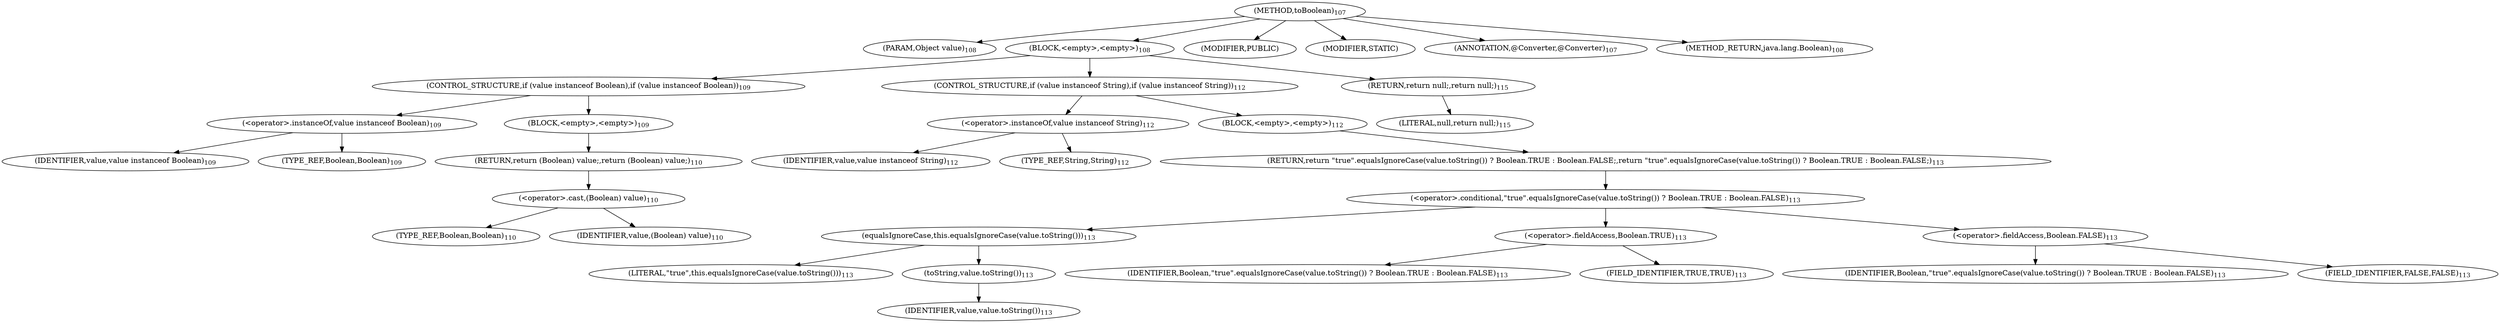 digraph "toBoolean" {  
"139" [label = <(METHOD,toBoolean)<SUB>107</SUB>> ]
"140" [label = <(PARAM,Object value)<SUB>108</SUB>> ]
"141" [label = <(BLOCK,&lt;empty&gt;,&lt;empty&gt;)<SUB>108</SUB>> ]
"142" [label = <(CONTROL_STRUCTURE,if (value instanceof Boolean),if (value instanceof Boolean))<SUB>109</SUB>> ]
"143" [label = <(&lt;operator&gt;.instanceOf,value instanceof Boolean)<SUB>109</SUB>> ]
"144" [label = <(IDENTIFIER,value,value instanceof Boolean)<SUB>109</SUB>> ]
"145" [label = <(TYPE_REF,Boolean,Boolean)<SUB>109</SUB>> ]
"146" [label = <(BLOCK,&lt;empty&gt;,&lt;empty&gt;)<SUB>109</SUB>> ]
"147" [label = <(RETURN,return (Boolean) value;,return (Boolean) value;)<SUB>110</SUB>> ]
"148" [label = <(&lt;operator&gt;.cast,(Boolean) value)<SUB>110</SUB>> ]
"149" [label = <(TYPE_REF,Boolean,Boolean)<SUB>110</SUB>> ]
"150" [label = <(IDENTIFIER,value,(Boolean) value)<SUB>110</SUB>> ]
"151" [label = <(CONTROL_STRUCTURE,if (value instanceof String),if (value instanceof String))<SUB>112</SUB>> ]
"152" [label = <(&lt;operator&gt;.instanceOf,value instanceof String)<SUB>112</SUB>> ]
"153" [label = <(IDENTIFIER,value,value instanceof String)<SUB>112</SUB>> ]
"154" [label = <(TYPE_REF,String,String)<SUB>112</SUB>> ]
"155" [label = <(BLOCK,&lt;empty&gt;,&lt;empty&gt;)<SUB>112</SUB>> ]
"156" [label = <(RETURN,return &quot;true&quot;.equalsIgnoreCase(value.toString()) ? Boolean.TRUE : Boolean.FALSE;,return &quot;true&quot;.equalsIgnoreCase(value.toString()) ? Boolean.TRUE : Boolean.FALSE;)<SUB>113</SUB>> ]
"157" [label = <(&lt;operator&gt;.conditional,&quot;true&quot;.equalsIgnoreCase(value.toString()) ? Boolean.TRUE : Boolean.FALSE)<SUB>113</SUB>> ]
"158" [label = <(equalsIgnoreCase,this.equalsIgnoreCase(value.toString()))<SUB>113</SUB>> ]
"159" [label = <(LITERAL,&quot;true&quot;,this.equalsIgnoreCase(value.toString()))<SUB>113</SUB>> ]
"160" [label = <(toString,value.toString())<SUB>113</SUB>> ]
"161" [label = <(IDENTIFIER,value,value.toString())<SUB>113</SUB>> ]
"162" [label = <(&lt;operator&gt;.fieldAccess,Boolean.TRUE)<SUB>113</SUB>> ]
"163" [label = <(IDENTIFIER,Boolean,&quot;true&quot;.equalsIgnoreCase(value.toString()) ? Boolean.TRUE : Boolean.FALSE)<SUB>113</SUB>> ]
"164" [label = <(FIELD_IDENTIFIER,TRUE,TRUE)<SUB>113</SUB>> ]
"165" [label = <(&lt;operator&gt;.fieldAccess,Boolean.FALSE)<SUB>113</SUB>> ]
"166" [label = <(IDENTIFIER,Boolean,&quot;true&quot;.equalsIgnoreCase(value.toString()) ? Boolean.TRUE : Boolean.FALSE)<SUB>113</SUB>> ]
"167" [label = <(FIELD_IDENTIFIER,FALSE,FALSE)<SUB>113</SUB>> ]
"168" [label = <(RETURN,return null;,return null;)<SUB>115</SUB>> ]
"169" [label = <(LITERAL,null,return null;)<SUB>115</SUB>> ]
"170" [label = <(MODIFIER,PUBLIC)> ]
"171" [label = <(MODIFIER,STATIC)> ]
"172" [label = <(ANNOTATION,@Converter,@Converter)<SUB>107</SUB>> ]
"173" [label = <(METHOD_RETURN,java.lang.Boolean)<SUB>108</SUB>> ]
  "139" -> "140" 
  "139" -> "141" 
  "139" -> "170" 
  "139" -> "171" 
  "139" -> "172" 
  "139" -> "173" 
  "141" -> "142" 
  "141" -> "151" 
  "141" -> "168" 
  "142" -> "143" 
  "142" -> "146" 
  "143" -> "144" 
  "143" -> "145" 
  "146" -> "147" 
  "147" -> "148" 
  "148" -> "149" 
  "148" -> "150" 
  "151" -> "152" 
  "151" -> "155" 
  "152" -> "153" 
  "152" -> "154" 
  "155" -> "156" 
  "156" -> "157" 
  "157" -> "158" 
  "157" -> "162" 
  "157" -> "165" 
  "158" -> "159" 
  "158" -> "160" 
  "160" -> "161" 
  "162" -> "163" 
  "162" -> "164" 
  "165" -> "166" 
  "165" -> "167" 
  "168" -> "169" 
}
